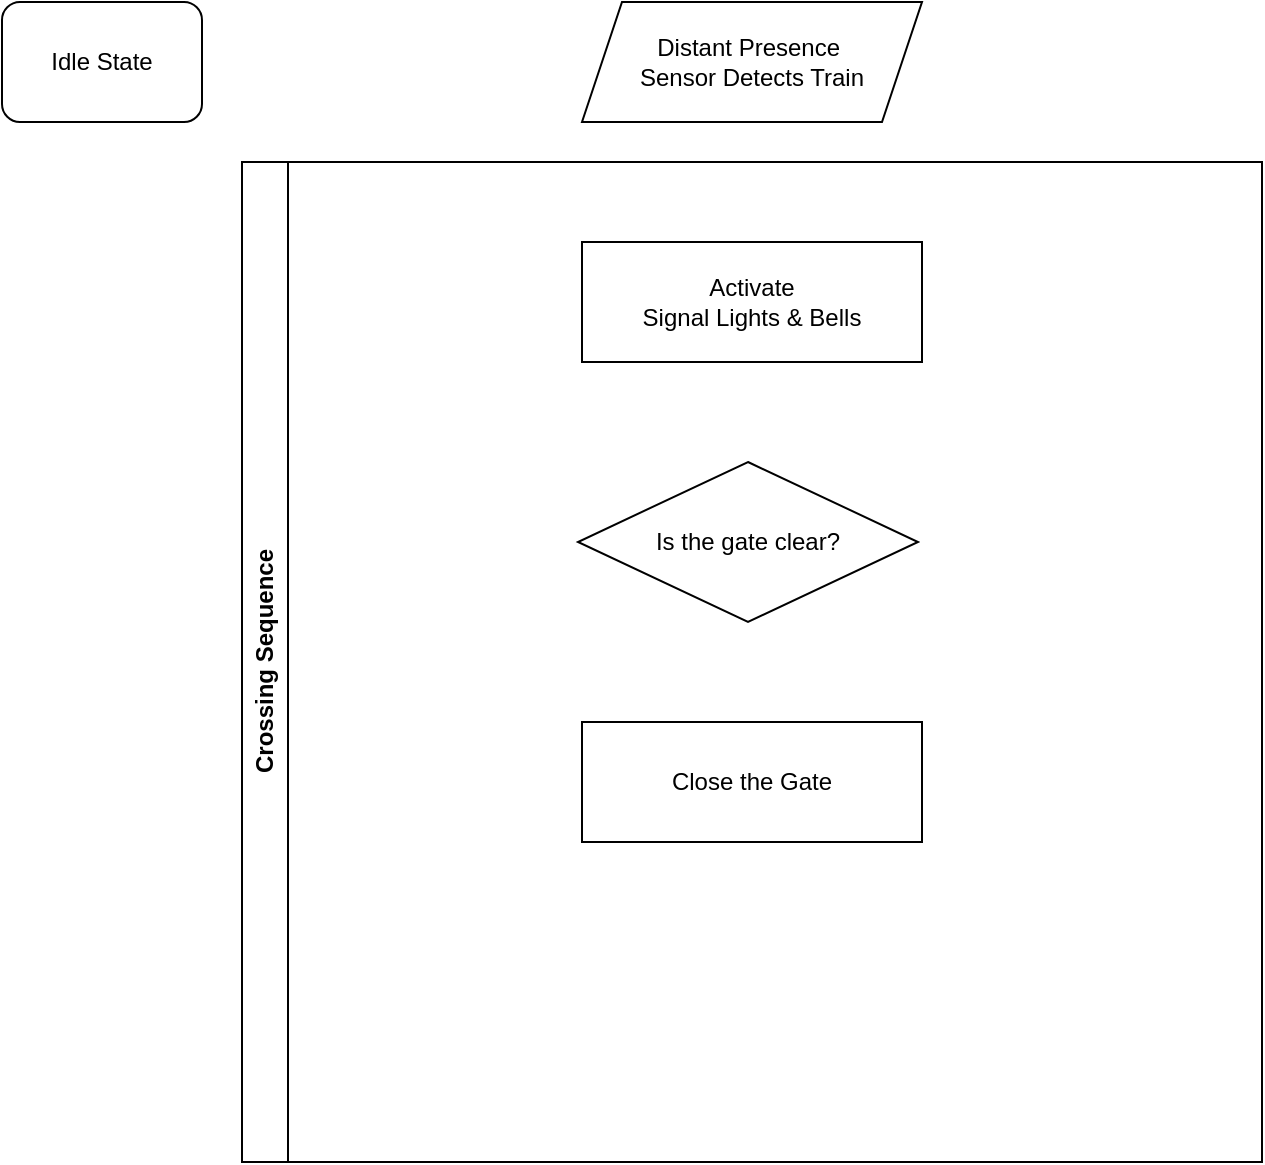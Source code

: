 <mxfile version="28.1.0">
  <diagram name="Page-1" id="V3SQrgDfa6FOhhbybvv8">
    <mxGraphModel dx="725" dy="973" grid="1" gridSize="10" guides="1" tooltips="1" connect="1" arrows="1" fold="1" page="1" pageScale="1" pageWidth="827" pageHeight="1169" math="0" shadow="0">
      <root>
        <mxCell id="0" />
        <mxCell id="1" parent="0" />
        <mxCell id="7c913Dtbr6UqcMSA-ORR-1" value="&lt;div&gt;Idle State&lt;/div&gt;" style="rounded=1;whiteSpace=wrap;html=1;" vertex="1" parent="1">
          <mxGeometry x="40" y="40" width="100" height="60" as="geometry" />
        </mxCell>
        <mxCell id="7c913Dtbr6UqcMSA-ORR-2" value="Distant Presence&amp;nbsp;&lt;br&gt;Sensor Detects Train" style="shape=parallelogram;perimeter=parallelogramPerimeter;whiteSpace=wrap;html=1;fixedSize=1;" vertex="1" parent="1">
          <mxGeometry x="330" y="40" width="170" height="60" as="geometry" />
        </mxCell>
        <mxCell id="7c913Dtbr6UqcMSA-ORR-3" value="Crossing Sequence" style="swimlane;horizontal=0;whiteSpace=wrap;html=1;" vertex="1" parent="1">
          <mxGeometry x="160" y="120" width="510" height="500" as="geometry" />
        </mxCell>
        <mxCell id="7c913Dtbr6UqcMSA-ORR-4" value="&lt;div&gt;Activate&lt;/div&gt;&lt;div&gt;Signal Lights &amp;amp; Bells&lt;/div&gt;" style="rounded=0;whiteSpace=wrap;html=1;" vertex="1" parent="7c913Dtbr6UqcMSA-ORR-3">
          <mxGeometry x="170" y="40" width="170" height="60" as="geometry" />
        </mxCell>
        <mxCell id="7c913Dtbr6UqcMSA-ORR-5" value="Is the gate clear?" style="rhombus;whiteSpace=wrap;html=1;" vertex="1" parent="7c913Dtbr6UqcMSA-ORR-3">
          <mxGeometry x="168" y="150" width="170" height="80" as="geometry" />
        </mxCell>
        <mxCell id="7c913Dtbr6UqcMSA-ORR-7" value="Close the Gate" style="rounded=0;whiteSpace=wrap;html=1;" vertex="1" parent="7c913Dtbr6UqcMSA-ORR-3">
          <mxGeometry x="170" y="280" width="170" height="60" as="geometry" />
        </mxCell>
      </root>
    </mxGraphModel>
  </diagram>
</mxfile>
